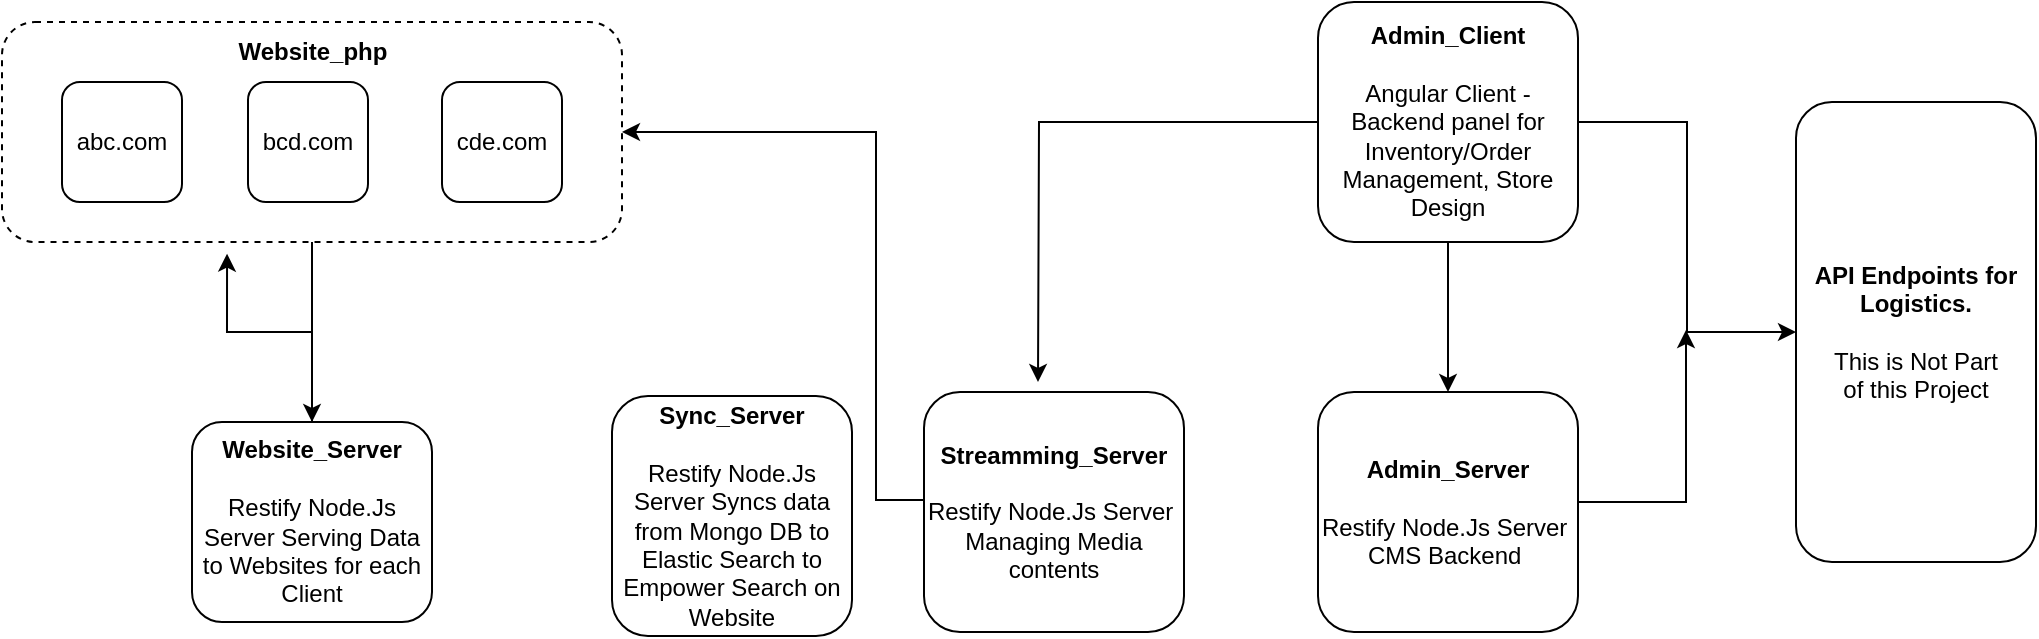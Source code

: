 <mxfile version="22.1.4" type="device">
  <diagram name="Page-1" id="yGfCb8lnB37j5m8WFR03">
    <mxGraphModel dx="1050" dy="566" grid="1" gridSize="10" guides="1" tooltips="1" connect="1" arrows="1" fold="1" page="1" pageScale="1" pageWidth="850" pageHeight="1100" math="0" shadow="0">
      <root>
        <mxCell id="0" />
        <mxCell id="1" parent="0" />
        <mxCell id="lLr1-RRwzh-4_BpI6x_X-8" style="edgeStyle=orthogonalEdgeStyle;rounded=0;orthogonalLoop=1;jettySize=auto;html=1;entryX=0.5;entryY=0;entryDx=0;entryDy=0;" edge="1" parent="1" source="lLr1-RRwzh-4_BpI6x_X-1" target="lLr1-RRwzh-4_BpI6x_X-6">
          <mxGeometry relative="1" as="geometry" />
        </mxCell>
        <mxCell id="lLr1-RRwzh-4_BpI6x_X-1" value="" style="rounded=1;whiteSpace=wrap;html=1;dashed=1;" vertex="1" parent="1">
          <mxGeometry x="83" y="80" width="310" height="110" as="geometry" />
        </mxCell>
        <mxCell id="lLr1-RRwzh-4_BpI6x_X-3" value="abc.com" style="rounded=1;whiteSpace=wrap;html=1;" vertex="1" parent="1">
          <mxGeometry x="113" y="110" width="60" height="60" as="geometry" />
        </mxCell>
        <mxCell id="lLr1-RRwzh-4_BpI6x_X-4" value="cde.com" style="rounded=1;whiteSpace=wrap;html=1;" vertex="1" parent="1">
          <mxGeometry x="303" y="110" width="60" height="60" as="geometry" />
        </mxCell>
        <mxCell id="lLr1-RRwzh-4_BpI6x_X-5" value="bcd.com" style="rounded=1;whiteSpace=wrap;html=1;" vertex="1" parent="1">
          <mxGeometry x="206" y="110" width="60" height="60" as="geometry" />
        </mxCell>
        <mxCell id="lLr1-RRwzh-4_BpI6x_X-6" value="&lt;b&gt;Website_Server&lt;/b&gt;&lt;br&gt;&lt;br&gt;Restify Node.Js Server Serving Data to Websites for each Client" style="rounded=1;whiteSpace=wrap;html=1;" vertex="1" parent="1">
          <mxGeometry x="178" y="280" width="120" height="100" as="geometry" />
        </mxCell>
        <mxCell id="lLr1-RRwzh-4_BpI6x_X-7" value="&lt;b&gt;Website_php&lt;/b&gt;" style="text;html=1;align=center;verticalAlign=middle;resizable=0;points=[];autosize=1;strokeColor=none;fillColor=none;" vertex="1" parent="1">
          <mxGeometry x="188" y="80" width="100" height="30" as="geometry" />
        </mxCell>
        <mxCell id="lLr1-RRwzh-4_BpI6x_X-9" style="edgeStyle=orthogonalEdgeStyle;rounded=0;orthogonalLoop=1;jettySize=auto;html=1;entryX=0.363;entryY=1.053;entryDx=0;entryDy=0;entryPerimeter=0;" edge="1" parent="1" source="lLr1-RRwzh-4_BpI6x_X-6" target="lLr1-RRwzh-4_BpI6x_X-1">
          <mxGeometry relative="1" as="geometry" />
        </mxCell>
        <mxCell id="lLr1-RRwzh-4_BpI6x_X-10" value="&lt;b&gt;Sync_Server&lt;/b&gt;&lt;br&gt;&lt;br&gt;Restify Node.Js Server Syncs data from Mongo DB to Elastic Search to Empower Search on Website" style="rounded=1;whiteSpace=wrap;html=1;" vertex="1" parent="1">
          <mxGeometry x="388" y="267" width="120" height="120" as="geometry" />
        </mxCell>
        <mxCell id="lLr1-RRwzh-4_BpI6x_X-12" style="edgeStyle=orthogonalEdgeStyle;rounded=0;orthogonalLoop=1;jettySize=auto;html=1;entryX=1;entryY=0.5;entryDx=0;entryDy=0;" edge="1" parent="1" source="lLr1-RRwzh-4_BpI6x_X-11" target="lLr1-RRwzh-4_BpI6x_X-1">
          <mxGeometry relative="1" as="geometry">
            <Array as="points">
              <mxPoint x="520" y="319" />
              <mxPoint x="520" y="135" />
            </Array>
          </mxGeometry>
        </mxCell>
        <mxCell id="lLr1-RRwzh-4_BpI6x_X-11" value="&lt;b&gt;Streamming_Server&lt;br&gt;&lt;/b&gt;&lt;br&gt;Restify Node.Js Server&amp;nbsp; Managing Media contents" style="rounded=1;whiteSpace=wrap;html=1;" vertex="1" parent="1">
          <mxGeometry x="544" y="265" width="130" height="120" as="geometry" />
        </mxCell>
        <mxCell id="lLr1-RRwzh-4_BpI6x_X-19" style="edgeStyle=orthogonalEdgeStyle;rounded=0;orthogonalLoop=1;jettySize=auto;html=1;" edge="1" parent="1">
          <mxGeometry relative="1" as="geometry">
            <mxPoint x="925" y="234" as="targetPoint" />
            <mxPoint x="866" y="339" as="sourcePoint" />
            <Array as="points">
              <mxPoint x="866" y="320" />
              <mxPoint x="925" y="320" />
            </Array>
          </mxGeometry>
        </mxCell>
        <mxCell id="lLr1-RRwzh-4_BpI6x_X-13" value="&lt;b&gt;Admin_Server&lt;/b&gt;&lt;br&gt;&lt;br&gt;Restify Node.Js Server&amp;nbsp; CMS Backend&amp;nbsp;" style="rounded=1;whiteSpace=wrap;html=1;" vertex="1" parent="1">
          <mxGeometry x="741" y="265" width="130" height="120" as="geometry" />
        </mxCell>
        <mxCell id="lLr1-RRwzh-4_BpI6x_X-15" style="edgeStyle=orthogonalEdgeStyle;rounded=0;orthogonalLoop=1;jettySize=auto;html=1;entryX=0.5;entryY=0;entryDx=0;entryDy=0;" edge="1" parent="1" source="lLr1-RRwzh-4_BpI6x_X-14" target="lLr1-RRwzh-4_BpI6x_X-13">
          <mxGeometry relative="1" as="geometry" />
        </mxCell>
        <mxCell id="lLr1-RRwzh-4_BpI6x_X-16" style="edgeStyle=orthogonalEdgeStyle;rounded=0;orthogonalLoop=1;jettySize=auto;html=1;" edge="1" parent="1" source="lLr1-RRwzh-4_BpI6x_X-14">
          <mxGeometry relative="1" as="geometry">
            <mxPoint x="601" y="260" as="targetPoint" />
          </mxGeometry>
        </mxCell>
        <mxCell id="lLr1-RRwzh-4_BpI6x_X-18" style="edgeStyle=orthogonalEdgeStyle;rounded=0;orthogonalLoop=1;jettySize=auto;html=1;" edge="1" parent="1" source="lLr1-RRwzh-4_BpI6x_X-14" target="lLr1-RRwzh-4_BpI6x_X-17">
          <mxGeometry relative="1" as="geometry" />
        </mxCell>
        <mxCell id="lLr1-RRwzh-4_BpI6x_X-14" value="&lt;b&gt;Admin_Client&lt;br&gt;&lt;/b&gt;&lt;br&gt;Angular Client - Backend panel for Inventory/Order Management, Store Design" style="rounded=1;whiteSpace=wrap;html=1;" vertex="1" parent="1">
          <mxGeometry x="741" y="70" width="130" height="120" as="geometry" />
        </mxCell>
        <mxCell id="lLr1-RRwzh-4_BpI6x_X-17" value="&lt;b&gt;API Endpoints for Logistics.&lt;/b&gt;&lt;br&gt;&lt;br&gt;This is Not Part &lt;br&gt;of this Project" style="rounded=1;whiteSpace=wrap;html=1;" vertex="1" parent="1">
          <mxGeometry x="980" y="120" width="120" height="230" as="geometry" />
        </mxCell>
      </root>
    </mxGraphModel>
  </diagram>
</mxfile>
